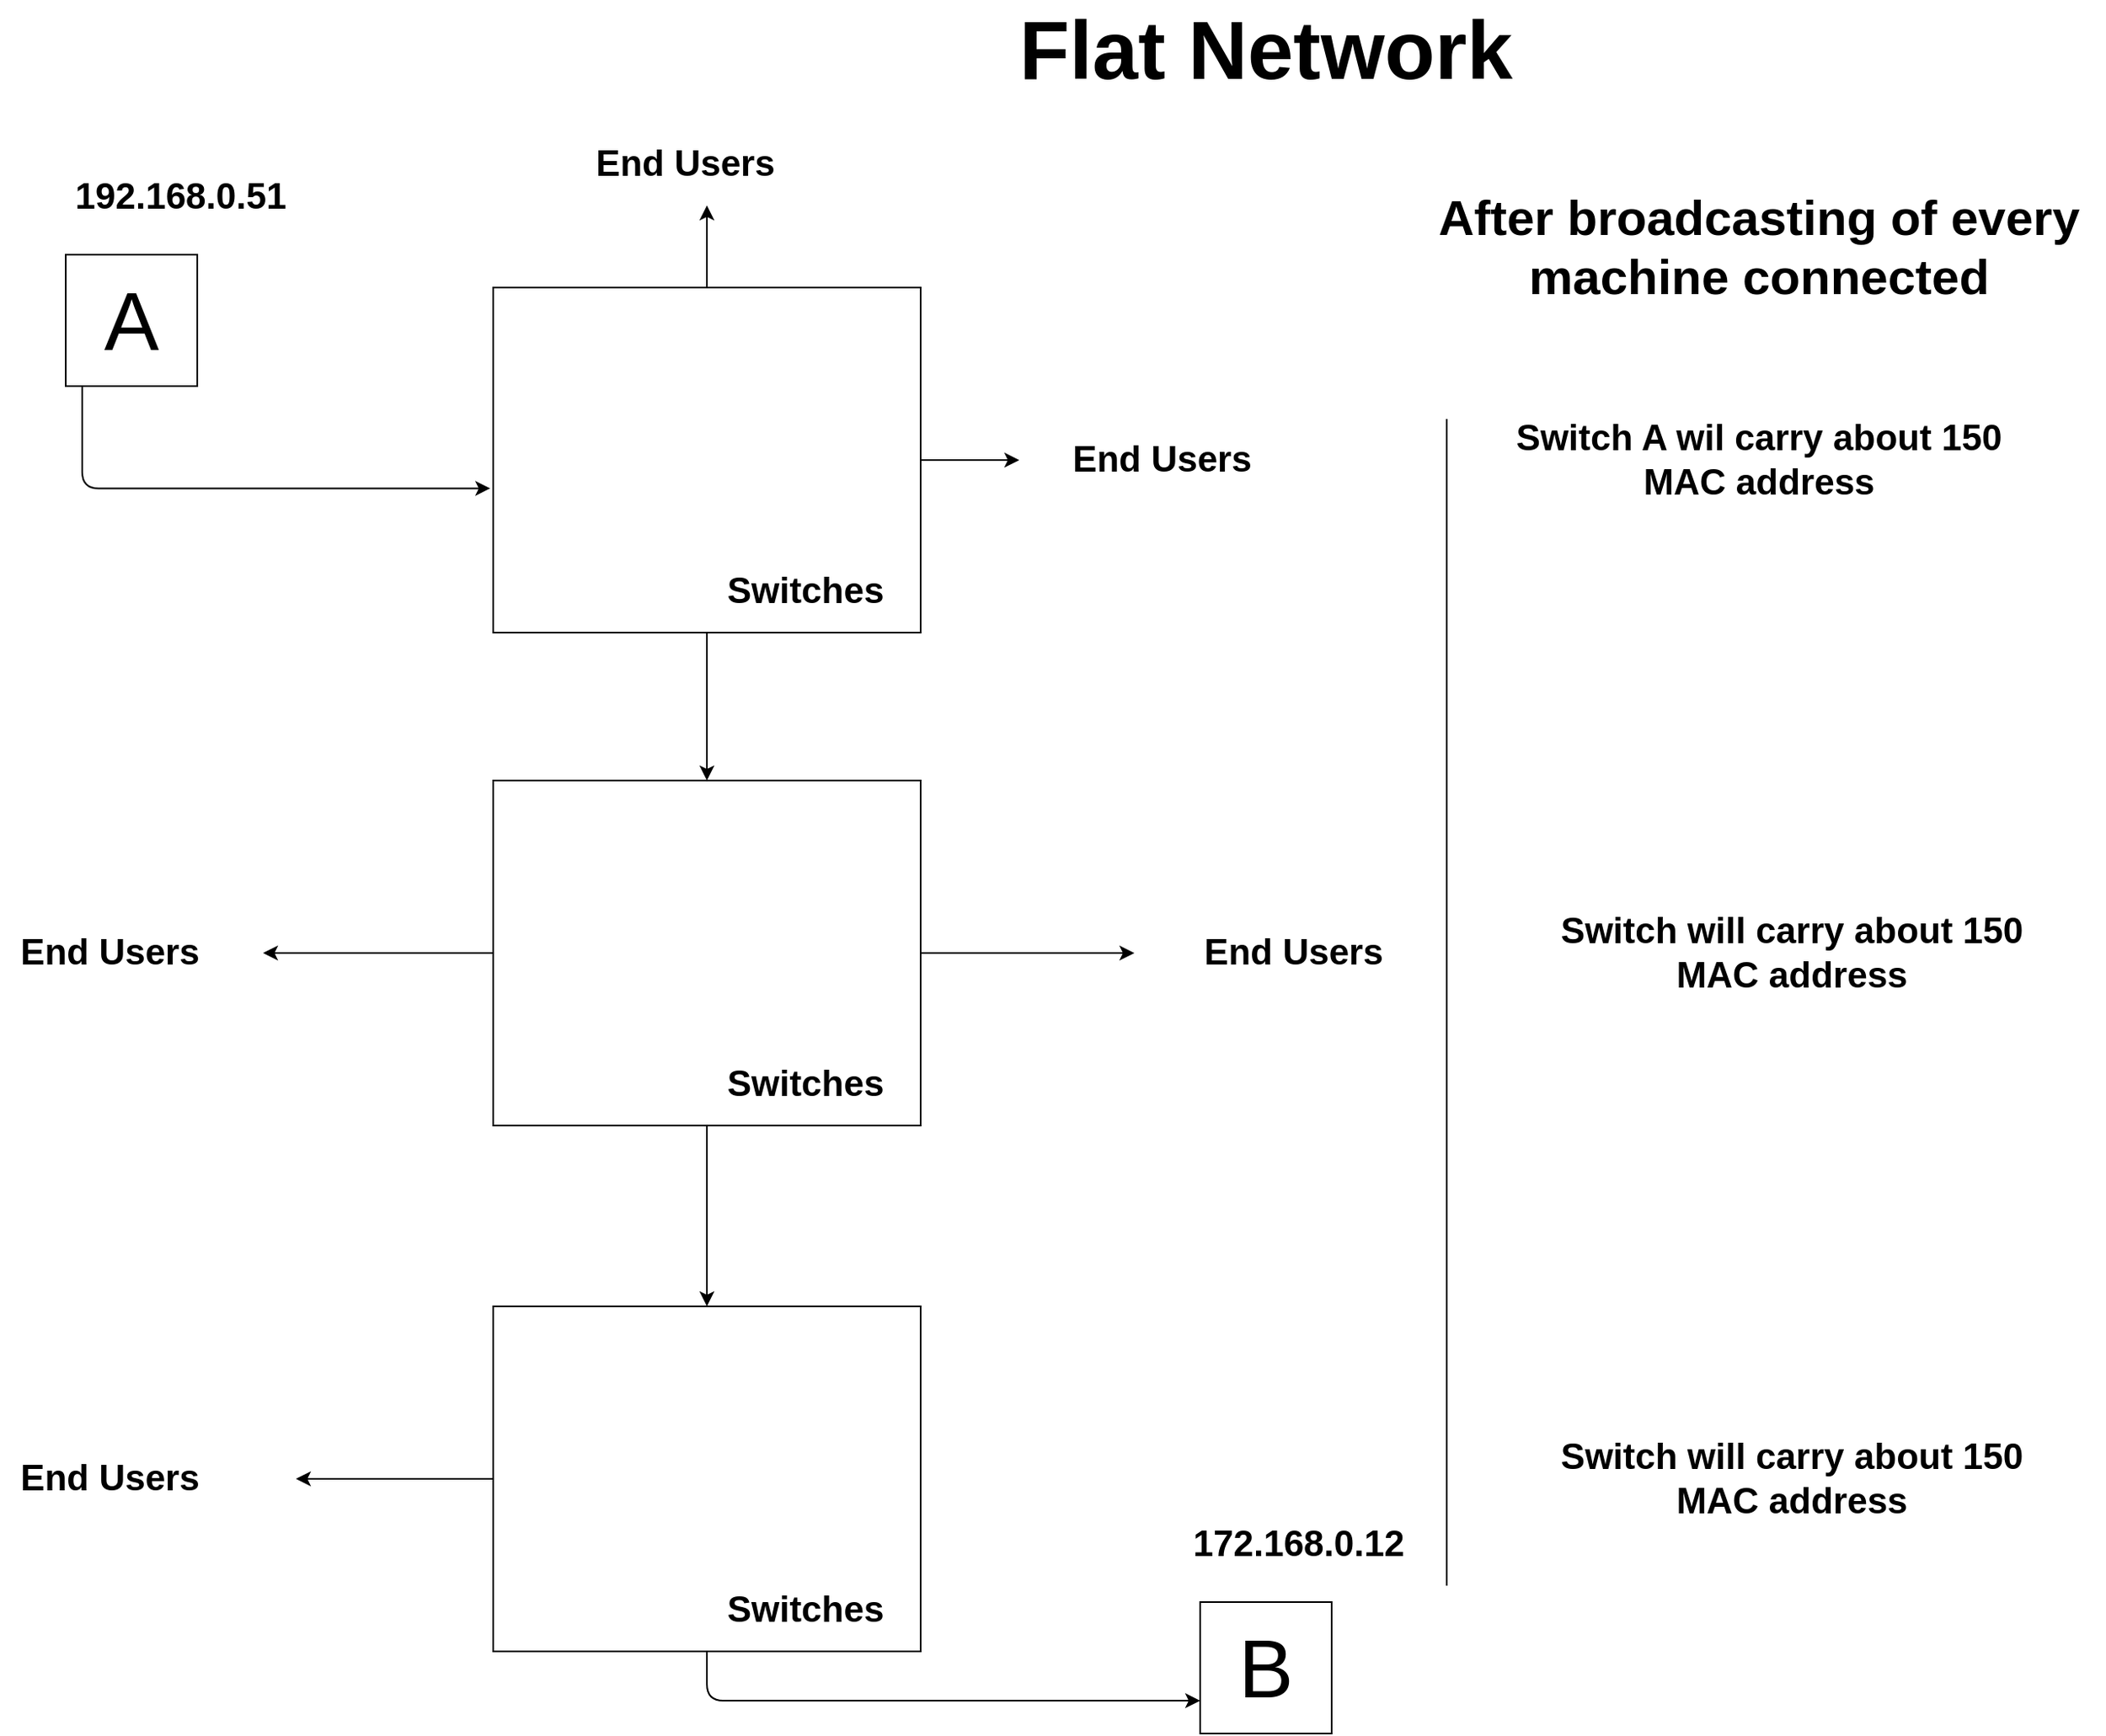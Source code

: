 <mxfile>
    <diagram id="hxRbOrwtQCfOW6tGixpm" name="Page-3">
        <mxGraphModel dx="353" dy="539" grid="1" gridSize="10" guides="1" tooltips="1" connect="1" arrows="1" fold="1" page="1" pageScale="1" pageWidth="827" pageHeight="1169" math="0" shadow="0">
            <root>
                <mxCell id="0"/>
                <mxCell id="1" parent="0"/>
                <mxCell id="tMJELMss0j928xUBTeso-1" value="Flat Network" style="text;strokeColor=none;align=center;fillColor=none;html=1;verticalAlign=middle;whiteSpace=wrap;rounded=0;fontSize=50;fontStyle=1" parent="1" vertex="1">
                    <mxGeometry x="560" y="60" width="560" height="30" as="geometry"/>
                </mxCell>
                <mxCell id="MXU2XjwiVFuVBiqzKaXe-5" style="edgeStyle=orthogonalEdgeStyle;html=1;entryX=0.5;entryY=0;entryDx=0;entryDy=0;fontFamily=Courier New;fontSize=22;fontColor=none;" parent="1" source="tMJELMss0j928xUBTeso-2" target="tMJELMss0j928xUBTeso-4" edge="1">
                    <mxGeometry relative="1" as="geometry"/>
                </mxCell>
                <mxCell id="MXU2XjwiVFuVBiqzKaXe-8" style="edgeStyle=orthogonalEdgeStyle;html=1;fontFamily=Courier New;fontSize=22;fontColor=none;" parent="1" source="tMJELMss0j928xUBTeso-2" edge="1">
                    <mxGeometry relative="1" as="geometry">
                        <mxPoint x="500" y="170" as="targetPoint"/>
                    </mxGeometry>
                </mxCell>
                <mxCell id="MXU2XjwiVFuVBiqzKaXe-9" style="edgeStyle=orthogonalEdgeStyle;html=1;fontFamily=Courier New;fontSize=22;fontColor=none;" parent="1" source="tMJELMss0j928xUBTeso-2" edge="1">
                    <mxGeometry relative="1" as="geometry">
                        <mxPoint x="690" y="325" as="targetPoint"/>
                    </mxGeometry>
                </mxCell>
                <mxCell id="tMJELMss0j928xUBTeso-2" value="" style="whiteSpace=wrap;html=1;fontSize=50;" parent="1" vertex="1">
                    <mxGeometry x="370" y="220" width="260" height="210" as="geometry"/>
                </mxCell>
                <mxCell id="tMJELMss0j928xUBTeso-3" value="B" style="whiteSpace=wrap;html=1;fontSize=50;" parent="1" vertex="1">
                    <mxGeometry x="800" y="1020" width="80" height="80" as="geometry"/>
                </mxCell>
                <mxCell id="MXU2XjwiVFuVBiqzKaXe-6" style="edgeStyle=orthogonalEdgeStyle;html=1;entryX=0.5;entryY=0;entryDx=0;entryDy=0;fontFamily=Courier New;fontSize=22;fontColor=none;" parent="1" source="tMJELMss0j928xUBTeso-4" target="tMJELMss0j928xUBTeso-5" edge="1">
                    <mxGeometry relative="1" as="geometry"/>
                </mxCell>
                <mxCell id="MXU2XjwiVFuVBiqzKaXe-12" style="edgeStyle=orthogonalEdgeStyle;html=1;fontFamily=Courier New;fontSize=22;fontColor=none;" parent="1" source="tMJELMss0j928xUBTeso-4" edge="1">
                    <mxGeometry relative="1" as="geometry">
                        <mxPoint x="760" y="625" as="targetPoint"/>
                    </mxGeometry>
                </mxCell>
                <mxCell id="MXU2XjwiVFuVBiqzKaXe-13" style="edgeStyle=orthogonalEdgeStyle;html=1;fontFamily=Courier New;fontSize=22;fontColor=none;" parent="1" source="tMJELMss0j928xUBTeso-4" edge="1">
                    <mxGeometry relative="1" as="geometry">
                        <mxPoint x="230" y="625" as="targetPoint"/>
                    </mxGeometry>
                </mxCell>
                <mxCell id="tMJELMss0j928xUBTeso-4" value="" style="whiteSpace=wrap;html=1;fontSize=50;" parent="1" vertex="1">
                    <mxGeometry x="370" y="520" width="260" height="210" as="geometry"/>
                </mxCell>
                <mxCell id="MXU2XjwiVFuVBiqzKaXe-7" style="edgeStyle=orthogonalEdgeStyle;html=1;entryX=0;entryY=0.75;entryDx=0;entryDy=0;fontFamily=Courier New;fontSize=22;fontColor=none;" parent="1" source="tMJELMss0j928xUBTeso-5" target="tMJELMss0j928xUBTeso-3" edge="1">
                    <mxGeometry relative="1" as="geometry">
                        <Array as="points">
                            <mxPoint x="500" y="1080"/>
                        </Array>
                    </mxGeometry>
                </mxCell>
                <mxCell id="MXU2XjwiVFuVBiqzKaXe-14" style="edgeStyle=orthogonalEdgeStyle;html=1;fontFamily=Courier New;fontSize=22;fontColor=none;" parent="1" source="tMJELMss0j928xUBTeso-5" edge="1">
                    <mxGeometry relative="1" as="geometry">
                        <mxPoint x="250" y="945" as="targetPoint"/>
                    </mxGeometry>
                </mxCell>
                <mxCell id="tMJELMss0j928xUBTeso-5" value="" style="whiteSpace=wrap;html=1;fontSize=50;" parent="1" vertex="1">
                    <mxGeometry x="370" y="840" width="260" height="210" as="geometry"/>
                </mxCell>
                <mxCell id="tMJELMss0j928xUBTeso-7" style="edgeStyle=orthogonalEdgeStyle;html=1;fontSize=50;entryX=-0.007;entryY=0.582;entryDx=0;entryDy=0;entryPerimeter=0;" parent="1" source="tMJELMss0j928xUBTeso-6" target="tMJELMss0j928xUBTeso-2" edge="1">
                    <mxGeometry relative="1" as="geometry">
                        <mxPoint x="120" y="400" as="targetPoint"/>
                        <Array as="points">
                            <mxPoint x="120" y="342"/>
                        </Array>
                    </mxGeometry>
                </mxCell>
                <mxCell id="tMJELMss0j928xUBTeso-6" value="A" style="whiteSpace=wrap;html=1;fontSize=50;" parent="1" vertex="1">
                    <mxGeometry x="110" y="200" width="80" height="80" as="geometry"/>
                </mxCell>
                <mxCell id="MXU2XjwiVFuVBiqzKaXe-2" value="Switches" style="text;strokeColor=none;align=center;fillColor=none;html=1;verticalAlign=middle;whiteSpace=wrap;rounded=0;fontSize=22;fontStyle=1" parent="1" vertex="1">
                    <mxGeometry x="490" y="1010" width="140" height="30" as="geometry"/>
                </mxCell>
                <mxCell id="MXU2XjwiVFuVBiqzKaXe-3" value="Switches" style="text;strokeColor=none;align=center;fillColor=none;html=1;verticalAlign=middle;whiteSpace=wrap;rounded=0;fontSize=22;fontStyle=1" parent="1" vertex="1">
                    <mxGeometry x="490" y="690" width="140" height="30" as="geometry"/>
                </mxCell>
                <mxCell id="MXU2XjwiVFuVBiqzKaXe-4" value="Switches" style="text;strokeColor=none;align=center;fillColor=none;html=1;verticalAlign=middle;whiteSpace=wrap;rounded=0;fontSize=22;fontStyle=1" parent="1" vertex="1">
                    <mxGeometry x="490" y="390" width="140" height="30" as="geometry"/>
                </mxCell>
                <mxCell id="MXU2XjwiVFuVBiqzKaXe-10" value="End Users&amp;nbsp;" style="text;strokeColor=none;align=center;fillColor=none;html=1;verticalAlign=middle;whiteSpace=wrap;rounded=0;fontSize=22;fontStyle=1" parent="1" vertex="1">
                    <mxGeometry x="420" y="130" width="140" height="30" as="geometry"/>
                </mxCell>
                <mxCell id="MXU2XjwiVFuVBiqzKaXe-11" value="End Users&amp;nbsp;" style="text;strokeColor=none;align=center;fillColor=none;html=1;verticalAlign=middle;whiteSpace=wrap;rounded=0;fontSize=22;fontStyle=1" parent="1" vertex="1">
                    <mxGeometry x="710" y="310" width="140" height="30" as="geometry"/>
                </mxCell>
                <mxCell id="MXU2XjwiVFuVBiqzKaXe-15" value="End Users&amp;nbsp;" style="text;strokeColor=none;align=center;fillColor=none;html=1;verticalAlign=middle;whiteSpace=wrap;rounded=0;fontSize=22;fontStyle=1" parent="1" vertex="1">
                    <mxGeometry x="70" y="610" width="140" height="30" as="geometry"/>
                </mxCell>
                <mxCell id="MXU2XjwiVFuVBiqzKaXe-16" value="End Users&amp;nbsp;" style="text;strokeColor=none;align=center;fillColor=none;html=1;verticalAlign=middle;whiteSpace=wrap;rounded=0;fontSize=22;fontStyle=1" parent="1" vertex="1">
                    <mxGeometry x="790" y="610" width="140" height="30" as="geometry"/>
                </mxCell>
                <mxCell id="MXU2XjwiVFuVBiqzKaXe-17" value="End Users&amp;nbsp;" style="text;strokeColor=none;align=center;fillColor=none;html=1;verticalAlign=middle;whiteSpace=wrap;rounded=0;fontSize=22;fontStyle=1" parent="1" vertex="1">
                    <mxGeometry x="70" y="930" width="140" height="30" as="geometry"/>
                </mxCell>
                <mxCell id="MXU2XjwiVFuVBiqzKaXe-18" value="192.168.0.51" style="text;strokeColor=none;align=center;fillColor=none;html=1;verticalAlign=middle;whiteSpace=wrap;rounded=0;fontSize=22;fontStyle=1" parent="1" vertex="1">
                    <mxGeometry x="110" y="150" width="140" height="30" as="geometry"/>
                </mxCell>
                <mxCell id="MXU2XjwiVFuVBiqzKaXe-19" value="172.168.0.12" style="text;strokeColor=none;align=center;fillColor=none;html=1;verticalAlign=middle;whiteSpace=wrap;rounded=0;fontSize=22;fontStyle=1" parent="1" vertex="1">
                    <mxGeometry x="790" y="970" width="140" height="30" as="geometry"/>
                </mxCell>
                <mxCell id="MXU2XjwiVFuVBiqzKaXe-22" value="Switch A wil carry about 150 MAC address" style="text;strokeColor=none;align=center;fillColor=none;html=1;verticalAlign=middle;whiteSpace=wrap;rounded=0;fontSize=22;fontStyle=1" parent="1" vertex="1">
                    <mxGeometry x="980" y="310" width="320" height="30" as="geometry"/>
                </mxCell>
                <mxCell id="MXU2XjwiVFuVBiqzKaXe-23" value="Switch will carry about 150 MAC address" style="text;strokeColor=none;align=center;fillColor=none;html=1;verticalAlign=middle;whiteSpace=wrap;rounded=0;fontSize=22;fontStyle=1" parent="1" vertex="1">
                    <mxGeometry x="1000" y="610" width="320" height="30" as="geometry"/>
                </mxCell>
                <mxCell id="MXU2XjwiVFuVBiqzKaXe-24" value="Switch will carry about 150 MAC address" style="text;strokeColor=none;align=center;fillColor=none;html=1;verticalAlign=middle;whiteSpace=wrap;rounded=0;fontSize=22;fontStyle=1" parent="1" vertex="1">
                    <mxGeometry x="1000" y="930" width="320" height="30" as="geometry"/>
                </mxCell>
                <mxCell id="MXU2XjwiVFuVBiqzKaXe-25" value="" style="edgeStyle=none;orthogonalLoop=1;jettySize=auto;html=1;fontFamily=Courier New;fontSize=22;fontColor=none;endArrow=none;endFill=0;" parent="1" edge="1">
                    <mxGeometry width="80" relative="1" as="geometry">
                        <mxPoint x="950" y="300" as="sourcePoint"/>
                        <mxPoint x="950" y="1010" as="targetPoint"/>
                        <Array as="points"/>
                    </mxGeometry>
                </mxCell>
                <mxCell id="MXU2XjwiVFuVBiqzKaXe-26" value="After broadcasting of every machine connected" style="text;strokeColor=none;align=center;fillColor=none;html=1;verticalAlign=middle;whiteSpace=wrap;rounded=0;fontSize=30;fontStyle=1" parent="1" vertex="1">
                    <mxGeometry x="930" y="180" width="420" height="30" as="geometry"/>
                </mxCell>
            </root>
        </mxGraphModel>
    </diagram>
    <diagram id="Z5lH6J7huZ7gNhFc_j3J" name="Page-2">
        <mxGraphModel dx="353" dy="539" grid="1" gridSize="10" guides="1" tooltips="1" connect="1" arrows="1" fold="1" page="1" pageScale="1" pageWidth="827" pageHeight="1169" math="0" shadow="0">
            <root>
                <mxCell id="0"/>
                <mxCell id="1" parent="0"/>
                <mxCell id="fLn1FjxjvVk-UceOFfv1-1" value="Two Departments" style="text;strokeColor=none;align=center;fillColor=none;html=1;verticalAlign=middle;whiteSpace=wrap;rounded=0;fontSize=50;fontStyle=1" parent="1" vertex="1">
                    <mxGeometry x="625" y="210" width="430" height="30" as="geometry"/>
                </mxCell>
                <mxCell id="fLn1FjxjvVk-UceOFfv1-2" value="" style="ellipse;shape=doubleEllipse;whiteSpace=wrap;html=1;aspect=fixed;fontSize=50;" parent="1" vertex="1">
                    <mxGeometry x="420" y="250" width="300" height="300" as="geometry"/>
                </mxCell>
                <mxCell id="fLn1FjxjvVk-UceOFfv1-3" value="" style="ellipse;shape=doubleEllipse;whiteSpace=wrap;html=1;aspect=fixed;fontSize=50;" parent="1" vertex="1">
                    <mxGeometry x="950" y="250" width="300" height="300" as="geometry"/>
                </mxCell>
                <mxCell id="fLn1FjxjvVk-UceOFfv1-6" value="" style="edgeStyle=none;html=1;fontSize=50;" parent="1" source="fLn1FjxjvVk-UceOFfv1-4" target="fLn1FjxjvVk-UceOFfv1-5" edge="1">
                    <mxGeometry relative="1" as="geometry"/>
                </mxCell>
                <mxCell id="fLn1FjxjvVk-UceOFfv1-4" value="RAM" style="shape=ext;double=1;rounded=0;whiteSpace=wrap;html=1;fontSize=20;" parent="1" vertex="1">
                    <mxGeometry x="780" y="360" width="120" height="80" as="geometry"/>
                </mxCell>
                <mxCell id="fLn1FjxjvVk-UceOFfv1-5" value="Switch" style="text;strokeColor=none;align=center;fillColor=none;html=1;verticalAlign=middle;whiteSpace=wrap;rounded=0;fontSize=30;fontStyle=1" parent="1" vertex="1">
                    <mxGeometry x="770" y="310" width="140" height="30" as="geometry"/>
                </mxCell>
                <mxCell id="fLn1FjxjvVk-UceOFfv1-7" value="End-users" style="whiteSpace=wrap;html=1;align=center;verticalAlign=middle;treeFolding=1;treeMoving=1;newEdgeStyle={&quot;edgeStyle&quot;:&quot;elbowEdgeStyle&quot;,&quot;startArrow&quot;:&quot;none&quot;,&quot;endArrow&quot;:&quot;none&quot;};fontSize=20;" parent="1" vertex="1">
                    <mxGeometry x="510" y="410" width="100" height="60" as="geometry"/>
                </mxCell>
                <mxCell id="fLn1FjxjvVk-UceOFfv1-8" value="" style="edgeStyle=elbowEdgeStyle;elbow=vertical;sourcePerimeterSpacing=0;targetPerimeterSpacing=0;startArrow=none;endArrow=none;rounded=0;curved=0;fontSize=20;exitX=0;exitY=0.5;exitDx=0;exitDy=0;" parent="1" source="fLn1FjxjvVk-UceOFfv1-4" target="fLn1FjxjvVk-UceOFfv1-7" edge="1">
                    <mxGeometry relative="1" as="geometry">
                        <mxPoint x="770" y="390" as="sourcePoint"/>
                    </mxGeometry>
                </mxCell>
                <mxCell id="fLn1FjxjvVk-UceOFfv1-9" value="End-users" style="whiteSpace=wrap;html=1;align=center;verticalAlign=middle;treeFolding=1;treeMoving=1;newEdgeStyle={&quot;edgeStyle&quot;:&quot;elbowEdgeStyle&quot;,&quot;startArrow&quot;:&quot;none&quot;,&quot;endArrow&quot;:&quot;none&quot;};fontSize=20;" parent="1" vertex="1">
                    <mxGeometry x="1060" y="420" width="100" height="60" as="geometry"/>
                </mxCell>
                <mxCell id="fLn1FjxjvVk-UceOFfv1-10" value="" style="edgeStyle=elbowEdgeStyle;elbow=vertical;sourcePerimeterSpacing=0;targetPerimeterSpacing=0;startArrow=none;endArrow=none;rounded=0;curved=0;fontSize=20;" parent="1" target="fLn1FjxjvVk-UceOFfv1-9" edge="1">
                    <mxGeometry relative="1" as="geometry">
                        <mxPoint x="900" y="412" as="sourcePoint"/>
                    </mxGeometry>
                </mxCell>
                <mxCell id="fLn1FjxjvVk-UceOFfv1-13" value="ASIC bases Switches" style="text;strokeColor=none;align=center;fillColor=none;html=1;verticalAlign=middle;whiteSpace=wrap;rounded=0;fontSize=20;fontStyle=1" parent="1" vertex="1">
                    <mxGeometry x="680" y="550" width="320" height="30" as="geometry"/>
                </mxCell>
                <mxCell id="fLn1FjxjvVk-UceOFfv1-14" value="&lt;span style=&quot;font-weight: normal;&quot;&gt;Switches have integrated processor, contains 16 ports that connect 16 devices&lt;/span&gt;" style="text;strokeColor=none;align=center;fillColor=none;html=1;verticalAlign=middle;whiteSpace=wrap;rounded=0;fontSize=20;fontStyle=1" parent="1" vertex="1">
                    <mxGeometry x="625" y="590" width="430" height="30" as="geometry"/>
                </mxCell>
                <mxCell id="fLn1FjxjvVk-UceOFfv1-15" value="&lt;span style=&quot;font-weight: normal;&quot;&gt;Department A&lt;/span&gt;" style="text;strokeColor=none;align=center;fillColor=none;html=1;verticalAlign=middle;whiteSpace=wrap;rounded=0;fontSize=20;fontStyle=1" parent="1" vertex="1">
                    <mxGeometry x="490" y="320" width="140" height="30" as="geometry"/>
                </mxCell>
                <mxCell id="fLn1FjxjvVk-UceOFfv1-16" value="&lt;span style=&quot;font-weight: normal;&quot;&gt;Department B&lt;/span&gt;" style="text;strokeColor=none;align=center;fillColor=none;html=1;verticalAlign=middle;whiteSpace=wrap;rounded=0;fontSize=20;fontStyle=1" parent="1" vertex="1">
                    <mxGeometry x="1030" y="320" width="140" height="30" as="geometry"/>
                </mxCell>
                <mxCell id="fLn1FjxjvVk-UceOFfv1-17" value="CSMA/CA" style="text;strokeColor=none;align=center;fillColor=none;html=1;verticalAlign=middle;whiteSpace=wrap;rounded=0;fontSize=20;fontStyle=1" parent="1" vertex="1">
                    <mxGeometry x="680" y="670" width="320" height="30" as="geometry"/>
                </mxCell>
                <mxCell id="fLn1FjxjvVk-UceOFfv1-18" value="&lt;span style=&quot;font-weight: normal;&quot;&gt;Carrier Senses Multiple Acess/Collision Avoidence&lt;/span&gt;" style="text;strokeColor=none;align=center;fillColor=none;html=1;verticalAlign=middle;whiteSpace=wrap;rounded=0;fontSize=20;fontStyle=1" parent="1" vertex="1">
                    <mxGeometry x="630" y="710" width="430" height="30" as="geometry"/>
                </mxCell>
            </root>
        </mxGraphModel>
    </diagram>
    <diagram id="Pe1ooIz4A3tT8VLlgy_8" name="Page-1">
        <mxGraphModel dx="642" dy="980" grid="1" gridSize="10" guides="1" tooltips="1" connect="1" arrows="1" fold="1" page="1" pageScale="1" pageWidth="827" pageHeight="1169" math="0" shadow="0">
            <root>
                <mxCell id="0"/>
                <mxCell id="1" parent="0"/>
                <mxCell id="7" value="Who is Machine B?" style="whiteSpace=wrap;html=1;fontStyle=1;fontSize=30;" parent="1" vertex="1">
                    <mxGeometry x="389.5" y="360" width="496.5" height="60" as="geometry"/>
                </mxCell>
                <mxCell id="8" value="Recognition that it is B indeed" style="whiteSpace=wrap;html=1;fontStyle=1;fontSize=30;" parent="1" vertex="1">
                    <mxGeometry x="389.5" y="460" width="496.5" height="60" as="geometry"/>
                </mxCell>
                <mxCell id="9" value="Data" style="whiteSpace=wrap;html=1;fontStyle=1;fontSize=30;" parent="1" vertex="1">
                    <mxGeometry x="389.5" y="570" width="496.5" height="60" as="geometry"/>
                </mxCell>
                <mxCell id="10" value="CRC" style="whiteSpace=wrap;html=1;fontSize=30;fontStyle=1" parent="1" vertex="1">
                    <mxGeometry x="316" y="360" width="73.5" height="60" as="geometry"/>
                </mxCell>
                <mxCell id="11" value="CRC" style="whiteSpace=wrap;html=1;fontSize=30;fontStyle=1" parent="1" vertex="1">
                    <mxGeometry x="316" y="460" width="73.5" height="60" as="geometry"/>
                </mxCell>
                <mxCell id="12" value="CRC" style="whiteSpace=wrap;html=1;fontSize=30;fontStyle=1" parent="1" vertex="1">
                    <mxGeometry x="316" y="570" width="73.5" height="60" as="geometry"/>
                </mxCell>
                <mxCell id="13" value="" style="whiteSpace=wrap;html=1;fontSize=30;" parent="1" vertex="1">
                    <mxGeometry x="886" y="360" width="30" height="60" as="geometry"/>
                </mxCell>
                <mxCell id="14" value="A" style="whiteSpace=wrap;html=1;fontSize=30;fontStyle=1" parent="1" vertex="1">
                    <mxGeometry x="916" y="360" width="73.5" height="60" as="geometry"/>
                </mxCell>
                <mxCell id="27" style="edgeStyle=none;html=1;entryX=0;entryY=1;entryDx=0;entryDy=0;fontSize=30;" parent="1" source="15" target="26" edge="1">
                    <mxGeometry relative="1" as="geometry"/>
                </mxCell>
                <mxCell id="29" style="edgeStyle=none;html=1;fontSize=30;" parent="1" source="15" target="23" edge="1">
                    <mxGeometry relative="1" as="geometry"/>
                </mxCell>
                <mxCell id="15" value="FF" style="whiteSpace=wrap;html=1;fontSize=30;fontStyle=1" parent="1" vertex="1">
                    <mxGeometry x="989.5" y="360" width="73.5" height="60" as="geometry"/>
                </mxCell>
                <mxCell id="30" style="edgeStyle=none;html=1;fontSize=30;" parent="1" source="16" target="24" edge="1">
                    <mxGeometry relative="1" as="geometry"/>
                </mxCell>
                <mxCell id="16" value="A" style="whiteSpace=wrap;html=1;fontSize=30;fontStyle=1" parent="1" vertex="1">
                    <mxGeometry x="989.5" y="460" width="73.5" height="60" as="geometry"/>
                </mxCell>
                <mxCell id="17" value="B" style="whiteSpace=wrap;html=1;fontSize=30;fontStyle=1" parent="1" vertex="1">
                    <mxGeometry x="916" y="460" width="73.5" height="60" as="geometry"/>
                </mxCell>
                <mxCell id="18" value="" style="whiteSpace=wrap;html=1;fontSize=30;" parent="1" vertex="1">
                    <mxGeometry x="886" y="460" width="30" height="60" as="geometry"/>
                </mxCell>
                <mxCell id="31" style="edgeStyle=none;html=1;fontSize=30;" parent="1" source="20" edge="1">
                    <mxGeometry relative="1" as="geometry">
                        <mxPoint x="1196" y="600" as="targetPoint"/>
                    </mxGeometry>
                </mxCell>
                <mxCell id="20" value="B" style="whiteSpace=wrap;html=1;fontSize=30;fontStyle=1" parent="1" vertex="1">
                    <mxGeometry x="989.5" y="570" width="73.5" height="60" as="geometry"/>
                </mxCell>
                <mxCell id="21" value="A" style="whiteSpace=wrap;html=1;fontSize=30;fontStyle=1" parent="1" vertex="1">
                    <mxGeometry x="916" y="570" width="73.5" height="60" as="geometry"/>
                </mxCell>
                <mxCell id="22" value="" style="whiteSpace=wrap;html=1;fontSize=30;" parent="1" vertex="1">
                    <mxGeometry x="886" y="570" width="30" height="60" as="geometry"/>
                </mxCell>
                <mxCell id="23" value="ARP A" style="text;strokeColor=none;align=center;fillColor=none;html=1;verticalAlign=middle;whiteSpace=wrap;rounded=0;fontSize=30;fontStyle=1" parent="1" vertex="1">
                    <mxGeometry x="1206" y="375" width="160" height="30" as="geometry"/>
                </mxCell>
                <mxCell id="24" value="ARP B" style="text;strokeColor=none;align=center;fillColor=none;html=1;verticalAlign=middle;whiteSpace=wrap;rounded=0;fontSize=30;fontStyle=1" parent="1" vertex="1">
                    <mxGeometry x="1206" y="475" width="160" height="30" as="geometry"/>
                </mxCell>
                <mxCell id="25" value="Comm Established" style="text;strokeColor=none;align=center;fillColor=none;html=1;verticalAlign=middle;whiteSpace=wrap;rounded=0;fontSize=30;fontStyle=1" parent="1" vertex="1">
                    <mxGeometry x="1216" y="585" width="160" height="30" as="geometry"/>
                </mxCell>
                <mxCell id="26" value="Broadcast Address" style="text;strokeColor=none;align=center;fillColor=none;html=1;verticalAlign=middle;whiteSpace=wrap;rounded=0;fontSize=30;fontStyle=1" parent="1" vertex="1">
                    <mxGeometry x="1086" y="290" width="160" height="30" as="geometry"/>
                </mxCell>
                <mxCell id="32" value="ARP (Address Resolution Protocol)" style="text;strokeColor=none;align=center;fillColor=none;html=1;verticalAlign=middle;whiteSpace=wrap;rounded=0;fontSize=50;fontStyle=1" parent="1" vertex="1">
                    <mxGeometry x="270" y="170" width="926" height="30" as="geometry"/>
                </mxCell>
            </root>
        </mxGraphModel>
    </diagram>
    <diagram id="8i2b7sb-n_QkGZuMV0JI" name="Page-4">
        <mxGraphModel dx="1412" dy="3325" grid="1" gridSize="10" guides="1" tooltips="1" connect="1" arrows="1" fold="1" page="1" pageScale="1" pageWidth="827" pageHeight="1169" math="0" shadow="0">
            <root>
                <mxCell id="0"/>
                <mxCell id="1" parent="0"/>
                <mxCell id="D7fIGcqLPZD8tCxexgP5-35" style="edgeStyle=orthogonalEdgeStyle;html=1;fontSize=22;fontColor=none;" parent="1" source="D7fIGcqLPZD8tCxexgP5-27" edge="1">
                    <mxGeometry relative="1" as="geometry">
                        <mxPoint x="310" y="215" as="targetPoint"/>
                    </mxGeometry>
                </mxCell>
                <mxCell id="D7fIGcqLPZD8tCxexgP5-36" style="edgeStyle=orthogonalEdgeStyle;html=1;fontSize=22;fontColor=none;" parent="1" source="D7fIGcqLPZD8tCxexgP5-27" edge="1">
                    <mxGeometry relative="1" as="geometry">
                        <mxPoint x="1100" y="215" as="targetPoint"/>
                    </mxGeometry>
                </mxCell>
                <mxCell id="D7fIGcqLPZD8tCxexgP5-27" value="" style="whiteSpace=wrap;html=1;fontSize=22;fontColor=none;noLabel=1;labelBorderColor=default;labelBackgroundColor=none;fillColor=none;" parent="1" vertex="1">
                    <mxGeometry x="400" y="90" width="560" height="250" as="geometry"/>
                </mxCell>
                <mxCell id="D7fIGcqLPZD8tCxexgP5-26" value="" style="whiteSpace=wrap;html=1;fontSize=22;fontColor=none;noLabel=1;labelBorderColor=default;labelBackgroundColor=none;fillColor=none;" parent="1" vertex="1">
                    <mxGeometry x="410" y="-370" width="560" height="370" as="geometry"/>
                </mxCell>
                <mxCell id="D7fIGcqLPZD8tCxexgP5-41" style="edgeStyle=orthogonalEdgeStyle;html=1;fontSize=22;fontColor=none;" parent="1" source="D7fIGcqLPZD8tCxexgP5-28" edge="1">
                    <mxGeometry relative="1" as="geometry">
                        <mxPoint x="1210" y="580" as="targetPoint"/>
                    </mxGeometry>
                </mxCell>
                <mxCell id="D7fIGcqLPZD8tCxexgP5-42" style="edgeStyle=orthogonalEdgeStyle;html=1;fontSize=22;fontColor=none;" parent="1" source="D7fIGcqLPZD8tCxexgP5-28" edge="1">
                    <mxGeometry relative="1" as="geometry">
                        <mxPoint x="250" y="580" as="targetPoint"/>
                    </mxGeometry>
                </mxCell>
                <mxCell id="D7fIGcqLPZD8tCxexgP5-28" value="" style="whiteSpace=wrap;html=1;fontSize=22;fontColor=none;noLabel=1;labelBorderColor=default;labelBackgroundColor=none;fillColor=none;" parent="1" vertex="1">
                    <mxGeometry x="430" y="420" width="590" height="320" as="geometry"/>
                </mxCell>
                <mxCell id="D7fIGcqLPZD8tCxexgP5-13" style="edgeStyle=orthogonalEdgeStyle;html=1;fontSize=50;" parent="1" source="D7fIGcqLPZD8tCxexgP5-1" edge="1">
                    <mxGeometry relative="1" as="geometry">
                        <mxPoint x="580" y="-300" as="targetPoint"/>
                    </mxGeometry>
                </mxCell>
                <mxCell id="D7fIGcqLPZD8tCxexgP5-15" style="edgeStyle=orthogonalEdgeStyle;html=1;fontSize=50;" parent="1" source="D7fIGcqLPZD8tCxexgP5-1" edge="1">
                    <mxGeometry relative="1" as="geometry">
                        <mxPoint x="770" y="-115" as="targetPoint"/>
                    </mxGeometry>
                </mxCell>
                <mxCell id="D7fIGcqLPZD8tCxexgP5-16" style="edgeStyle=orthogonalEdgeStyle;html=1;entryX=0.5;entryY=0;entryDx=0;entryDy=0;fontSize=50;" parent="1" source="D7fIGcqLPZD8tCxexgP5-1" target="D7fIGcqLPZD8tCxexgP5-10" edge="1">
                    <mxGeometry relative="1" as="geometry"/>
                </mxCell>
                <mxCell id="D7fIGcqLPZD8tCxexgP5-1" value="" style="whiteSpace=wrap;html=1;fontSize=50;" parent="1" vertex="1">
                    <mxGeometry x="450" y="-220" width="260" height="210" as="geometry"/>
                </mxCell>
                <mxCell id="D7fIGcqLPZD8tCxexgP5-2" value="B" style="whiteSpace=wrap;html=1;fontSize=50;" parent="1" vertex="1">
                    <mxGeometry x="900" y="620" width="80" height="80" as="geometry"/>
                </mxCell>
                <mxCell id="caW168xAI1PEUpmEt8y0-1" style="edgeStyle=orthogonalEdgeStyle;html=1;entryX=0.5;entryY=0;entryDx=0;entryDy=0;fontFamily=Courier New;fontSize=40;fontColor=none;" parent="1" source="D7fIGcqLPZD8tCxexgP5-3" target="D7fIGcqLPZD8tCxexgP5-12" edge="1">
                    <mxGeometry relative="1" as="geometry"/>
                </mxCell>
                <mxCell id="D7fIGcqLPZD8tCxexgP5-3" value="" style="whiteSpace=wrap;html=1;fontSize=50;" parent="1" vertex="1">
                    <mxGeometry x="460" y="100" width="260" height="210" as="geometry"/>
                </mxCell>
                <mxCell id="D7fIGcqLPZD8tCxexgP5-30" style="edgeStyle=orthogonalEdgeStyle;html=1;fontSize=22;fontColor=none;" parent="1" source="D7fIGcqLPZD8tCxexgP5-4" target="D7fIGcqLPZD8tCxexgP5-2" edge="1">
                    <mxGeometry relative="1" as="geometry">
                        <Array as="points">
                            <mxPoint x="600" y="660"/>
                        </Array>
                    </mxGeometry>
                </mxCell>
                <mxCell id="D7fIGcqLPZD8tCxexgP5-4" value="" style="whiteSpace=wrap;html=1;fontSize=50;" parent="1" vertex="1">
                    <mxGeometry x="470" y="440" width="260" height="210" as="geometry"/>
                </mxCell>
                <mxCell id="D7fIGcqLPZD8tCxexgP5-11" style="edgeStyle=orthogonalEdgeStyle;html=1;fontSize=50;" parent="1" source="D7fIGcqLPZD8tCxexgP5-6" target="D7fIGcqLPZD8tCxexgP5-1" edge="1">
                    <mxGeometry relative="1" as="geometry">
                        <Array as="points">
                            <mxPoint x="250" y="-115"/>
                        </Array>
                    </mxGeometry>
                </mxCell>
                <mxCell id="D7fIGcqLPZD8tCxexgP5-6" value="A" style="whiteSpace=wrap;html=1;fontSize=50;" parent="1" vertex="1">
                    <mxGeometry x="230" y="-220" width="80" height="80" as="geometry"/>
                </mxCell>
                <mxCell id="D7fIGcqLPZD8tCxexgP5-7" value="Routers" style="text;strokeColor=none;align=center;fillColor=none;html=1;verticalAlign=middle;whiteSpace=wrap;rounded=0;fontSize=50;fontStyle=1" parent="1" vertex="1">
                    <mxGeometry x="770" y="-540" width="60" height="30" as="geometry"/>
                </mxCell>
                <mxCell id="caW168xAI1PEUpmEt8y0-3" style="edgeStyle=orthogonalEdgeStyle;html=1;entryX=0.461;entryY=-0.001;entryDx=0;entryDy=0;entryPerimeter=0;fontFamily=Courier New;fontSize=40;fontColor=none;" parent="1" source="D7fIGcqLPZD8tCxexgP5-10" target="D7fIGcqLPZD8tCxexgP5-3" edge="1">
                    <mxGeometry relative="1" as="geometry"/>
                </mxCell>
                <mxCell id="D7fIGcqLPZD8tCxexgP5-10" value="" style="whiteSpace=wrap;html=1;fontSize=50;" parent="1" vertex="1">
                    <mxGeometry x="540" y="10" width="80" height="80" as="geometry"/>
                </mxCell>
                <mxCell id="caW168xAI1PEUpmEt8y0-2" style="edgeStyle=orthogonalEdgeStyle;html=1;entryX=0.461;entryY=0.003;entryDx=0;entryDy=0;entryPerimeter=0;fontFamily=Courier New;fontSize=40;fontColor=none;" parent="1" source="D7fIGcqLPZD8tCxexgP5-12" target="D7fIGcqLPZD8tCxexgP5-4" edge="1">
                    <mxGeometry relative="1" as="geometry"/>
                </mxCell>
                <mxCell id="D7fIGcqLPZD8tCxexgP5-12" value="" style="whiteSpace=wrap;html=1;fontSize=50;" parent="1" vertex="1">
                    <mxGeometry x="550" y="330" width="80" height="80" as="geometry"/>
                </mxCell>
                <mxCell id="D7fIGcqLPZD8tCxexgP5-45" style="edgeStyle=orthogonalEdgeStyle;html=1;fontSize=22;fontColor=none;" parent="1" source="D7fIGcqLPZD8tCxexgP5-17" edge="1">
                    <mxGeometry relative="1" as="geometry">
                        <mxPoint x="1240.69" y="-60.0" as="targetPoint"/>
                    </mxGeometry>
                </mxCell>
                <mxCell id="D7fIGcqLPZD8tCxexgP5-17" value="Routers" style="text;strokeColor=none;align=center;fillColor=none;html=1;verticalAlign=middle;whiteSpace=wrap;rounded=0;fontSize=22;fontStyle=1" parent="1" vertex="1">
                    <mxGeometry x="650" y="30" width="60" height="30" as="geometry"/>
                </mxCell>
                <mxCell id="D7fIGcqLPZD8tCxexgP5-48" style="edgeStyle=orthogonalEdgeStyle;html=1;entryX=0.5;entryY=1;entryDx=0;entryDy=0;fontSize=18;fontColor=none;" parent="1" source="D7fIGcqLPZD8tCxexgP5-20" target="D7fIGcqLPZD8tCxexgP5-47" edge="1">
                    <mxGeometry relative="1" as="geometry"/>
                </mxCell>
                <mxCell id="D7fIGcqLPZD8tCxexgP5-20" value="Routers" style="text;strokeColor=none;align=center;fillColor=none;html=1;verticalAlign=middle;whiteSpace=wrap;rounded=0;fontSize=22;fontStyle=1" parent="1" vertex="1">
                    <mxGeometry x="650" y="370" width="60" height="30" as="geometry"/>
                </mxCell>
                <mxCell id="D7fIGcqLPZD8tCxexgP5-21" value="End Hosts" style="text;strokeColor=none;align=center;fillColor=none;html=1;verticalAlign=middle;whiteSpace=wrap;rounded=0;fontSize=22;fontStyle=1" parent="1" vertex="1">
                    <mxGeometry x="560" y="-340" width="60" height="30" as="geometry"/>
                </mxCell>
                <mxCell id="D7fIGcqLPZD8tCxexgP5-23" value="End Hosts" style="text;strokeColor=none;align=center;fillColor=none;html=1;verticalAlign=middle;whiteSpace=wrap;rounded=0;fontSize=22;fontStyle=1" parent="1" vertex="1">
                    <mxGeometry x="790" y="-130" width="60" height="30" as="geometry"/>
                </mxCell>
                <mxCell id="D7fIGcqLPZD8tCxexgP5-31" value="Network 1" style="text;strokeColor=none;align=center;fillColor=none;html=1;verticalAlign=middle;whiteSpace=wrap;rounded=0;fontSize=22;fontStyle=1" parent="1" vertex="1">
                    <mxGeometry x="810" y="-310" width="130" height="30" as="geometry"/>
                </mxCell>
                <mxCell id="D7fIGcqLPZD8tCxexgP5-32" value="Network 2" style="text;strokeColor=none;align=center;fillColor=none;html=1;verticalAlign=middle;whiteSpace=wrap;rounded=0;fontSize=22;fontStyle=1" parent="1" vertex="1">
                    <mxGeometry x="820" y="100" width="130" height="30" as="geometry"/>
                </mxCell>
                <mxCell id="D7fIGcqLPZD8tCxexgP5-33" value="Network 3" style="text;strokeColor=none;align=center;fillColor=none;html=1;verticalAlign=middle;whiteSpace=wrap;rounded=0;fontSize=22;fontStyle=1" parent="1" vertex="1">
                    <mxGeometry x="850" y="440" width="130" height="30" as="geometry"/>
                </mxCell>
                <mxCell id="D7fIGcqLPZD8tCxexgP5-37" value="End Hosts" style="text;strokeColor=none;align=center;fillColor=none;html=1;verticalAlign=middle;whiteSpace=wrap;rounded=0;fontSize=22;fontStyle=1" parent="1" vertex="1">
                    <mxGeometry x="1140" y="200" width="60" height="30" as="geometry"/>
                </mxCell>
                <mxCell id="D7fIGcqLPZD8tCxexgP5-38" value="End Hosts" style="text;strokeColor=none;align=center;fillColor=none;html=1;verticalAlign=middle;whiteSpace=wrap;rounded=0;fontSize=22;fontStyle=1" parent="1" vertex="1">
                    <mxGeometry x="230" y="190" width="60" height="60" as="geometry"/>
                </mxCell>
                <mxCell id="D7fIGcqLPZD8tCxexgP5-39" value="End Hosts" style="text;strokeColor=none;align=center;fillColor=none;html=1;verticalAlign=middle;whiteSpace=wrap;rounded=0;fontSize=22;fontStyle=1" parent="1" vertex="1">
                    <mxGeometry x="810" y="510" width="60" height="60" as="geometry"/>
                </mxCell>
                <mxCell id="D7fIGcqLPZD8tCxexgP5-43" value="End Hosts" style="text;strokeColor=none;align=center;fillColor=none;html=1;verticalAlign=middle;whiteSpace=wrap;rounded=0;fontSize=22;fontStyle=1" parent="1" vertex="1">
                    <mxGeometry x="160" y="550" width="60" height="60" as="geometry"/>
                </mxCell>
                <mxCell id="D7fIGcqLPZD8tCxexgP5-44" value="End Hosts" style="text;strokeColor=none;align=center;fillColor=none;html=1;verticalAlign=middle;whiteSpace=wrap;rounded=0;fontSize=22;fontStyle=1" parent="1" vertex="1">
                    <mxGeometry x="1250" y="550" width="60" height="60" as="geometry"/>
                </mxCell>
                <mxCell id="D7fIGcqLPZD8tCxexgP5-46" value="These routers hold the complete network of Network 1 and 2" style="text;strokeColor=none;align=center;fillColor=none;html=1;verticalAlign=middle;whiteSpace=wrap;rounded=0;labelBackgroundColor=none;labelBorderColor=none;fontSize=18;fontColor=none;" parent="1" vertex="1">
                    <mxGeometry x="1040" y="-110" width="410" height="30" as="geometry"/>
                </mxCell>
                <mxCell id="D7fIGcqLPZD8tCxexgP5-47" value="These routers hold the complete network of Network 2 and 3" style="text;strokeColor=none;align=center;fillColor=none;html=1;verticalAlign=middle;whiteSpace=wrap;rounded=0;labelBackgroundColor=none;labelBorderColor=none;fontSize=18;fontColor=none;" parent="1" vertex="1">
                    <mxGeometry x="1090" y="290" width="410" height="50" as="geometry"/>
                </mxCell>
            </root>
        </mxGraphModel>
    </diagram>
    <diagram id="4yoLNYrhQXGK4Uci9l-K" name="Page-5">
        <mxGraphModel dx="2007" dy="1708" grid="1" gridSize="10" guides="1" tooltips="1" connect="1" arrows="1" fold="1" page="1" pageScale="1" pageWidth="827" pageHeight="1169" math="0" shadow="0">
            <root>
                <mxCell id="0"/>
                <mxCell id="1" parent="0"/>
                <mxCell id="WzallhFKJ68EZfIiA_l8-1" value="Binary" style="text;strokeColor=none;align=center;fillColor=none;html=1;verticalAlign=middle;whiteSpace=wrap;rounded=0;labelBackgroundColor=none;labelBorderColor=none;fontSize=40;fontColor=none;fontStyle=1" parent="1" vertex="1">
                    <mxGeometry x="790" y="-1120" width="60" height="30" as="geometry"/>
                </mxCell>
                <mxCell id="WzallhFKJ68EZfIiA_l8-4" value="128" style="text;strokeColor=none;align=center;fillColor=none;html=1;verticalAlign=middle;whiteSpace=wrap;rounded=0;labelBackgroundColor=none;labelBorderColor=none;fontSize=40;fontColor=none;fontStyle=1" parent="1" vertex="1">
                    <mxGeometry x="200" y="-990" width="60" height="30" as="geometry"/>
                </mxCell>
                <mxCell id="WzallhFKJ68EZfIiA_l8-5" value="192" style="text;strokeColor=none;align=center;fillColor=none;html=1;verticalAlign=middle;whiteSpace=wrap;rounded=0;labelBackgroundColor=none;labelBorderColor=none;fontSize=40;fontColor=none;fontStyle=1" parent="1" vertex="1">
                    <mxGeometry x="200" y="-930" width="60" height="30" as="geometry"/>
                </mxCell>
                <mxCell id="WzallhFKJ68EZfIiA_l8-6" value="224" style="text;strokeColor=none;align=center;fillColor=none;html=1;verticalAlign=middle;whiteSpace=wrap;rounded=0;labelBackgroundColor=none;labelBorderColor=none;fontSize=40;fontColor=none;fontStyle=1" parent="1" vertex="1">
                    <mxGeometry x="200" y="-870" width="60" height="30" as="geometry"/>
                </mxCell>
                <mxCell id="WzallhFKJ68EZfIiA_l8-7" value="240" style="text;strokeColor=none;align=center;fillColor=none;html=1;verticalAlign=middle;whiteSpace=wrap;rounded=0;labelBackgroundColor=none;labelBorderColor=none;fontSize=40;fontColor=none;fontStyle=1" parent="1" vertex="1">
                    <mxGeometry x="200" y="-810" width="60" height="30" as="geometry"/>
                </mxCell>
                <mxCell id="WzallhFKJ68EZfIiA_l8-8" value="248" style="text;strokeColor=none;align=center;fillColor=none;html=1;verticalAlign=middle;whiteSpace=wrap;rounded=0;labelBackgroundColor=none;labelBorderColor=none;fontSize=40;fontColor=none;fontStyle=1" parent="1" vertex="1">
                    <mxGeometry x="200" y="-750" width="60" height="30" as="geometry"/>
                </mxCell>
                <mxCell id="WzallhFKJ68EZfIiA_l8-10" value="252" style="text;strokeColor=none;align=center;fillColor=none;html=1;verticalAlign=middle;whiteSpace=wrap;rounded=0;labelBackgroundColor=none;labelBorderColor=none;fontSize=40;fontColor=none;fontStyle=1" parent="1" vertex="1">
                    <mxGeometry x="200" y="-690" width="60" height="30" as="geometry"/>
                </mxCell>
                <mxCell id="WzallhFKJ68EZfIiA_l8-11" value="254" style="text;strokeColor=none;align=center;fillColor=none;html=1;verticalAlign=middle;whiteSpace=wrap;rounded=0;labelBackgroundColor=none;labelBorderColor=none;fontSize=40;fontColor=none;fontStyle=1" parent="1" vertex="1">
                    <mxGeometry x="200" y="-630" width="60" height="30" as="geometry"/>
                </mxCell>
                <mxCell id="WzallhFKJ68EZfIiA_l8-12" value="255" style="text;strokeColor=none;align=center;fillColor=none;html=1;verticalAlign=middle;whiteSpace=wrap;rounded=0;labelBackgroundColor=none;labelBorderColor=none;fontSize=40;fontColor=none;fontStyle=1" parent="1" vertex="1">
                    <mxGeometry x="200" y="-570" width="60" height="30" as="geometry"/>
                </mxCell>
                <mxCell id="WzallhFKJ68EZfIiA_l8-16" value="&lt;font face=&quot;Courier New&quot;&gt;1000 0000&lt;/font&gt;" style="text;strokeColor=none;align=center;fillColor=none;html=1;verticalAlign=middle;whiteSpace=wrap;rounded=0;labelBackgroundColor=none;labelBorderColor=none;fontSize=40;fontColor=none;fontStyle=1" parent="1" vertex="1">
                    <mxGeometry x="310" y="-990" width="290" height="30" as="geometry"/>
                </mxCell>
                <mxCell id="WzallhFKJ68EZfIiA_l8-24" value="&lt;font face=&quot;Courier New&quot;&gt;1100 0000&lt;/font&gt;" style="text;strokeColor=none;align=center;fillColor=none;html=1;verticalAlign=middle;whiteSpace=wrap;rounded=0;labelBackgroundColor=none;labelBorderColor=none;fontSize=40;fontColor=none;fontStyle=1" parent="1" vertex="1">
                    <mxGeometry x="310" y="-930" width="290" height="30" as="geometry"/>
                </mxCell>
                <mxCell id="WzallhFKJ68EZfIiA_l8-25" value="&lt;font face=&quot;Courier New&quot;&gt;1110 0000&lt;/font&gt;" style="text;strokeColor=none;align=center;fillColor=none;html=1;verticalAlign=middle;whiteSpace=wrap;rounded=0;labelBackgroundColor=none;labelBorderColor=none;fontSize=40;fontColor=none;fontStyle=1" parent="1" vertex="1">
                    <mxGeometry x="310" y="-870" width="290" height="30" as="geometry"/>
                </mxCell>
                <mxCell id="WzallhFKJ68EZfIiA_l8-26" value="&lt;font face=&quot;Courier New&quot;&gt;1111 0000&lt;/font&gt;" style="text;strokeColor=none;align=center;fillColor=none;html=1;verticalAlign=middle;whiteSpace=wrap;rounded=0;labelBackgroundColor=none;labelBorderColor=none;fontSize=40;fontColor=none;fontStyle=1" parent="1" vertex="1">
                    <mxGeometry x="310" y="-810" width="290" height="30" as="geometry"/>
                </mxCell>
                <mxCell id="WzallhFKJ68EZfIiA_l8-27" value="&lt;font face=&quot;Courier New&quot;&gt;1111 1000&lt;/font&gt;" style="text;strokeColor=none;align=center;fillColor=none;html=1;verticalAlign=middle;whiteSpace=wrap;rounded=0;labelBackgroundColor=none;labelBorderColor=none;fontSize=40;fontColor=none;fontStyle=1" parent="1" vertex="1">
                    <mxGeometry x="310" y="-744" width="290" height="30" as="geometry"/>
                </mxCell>
                <mxCell id="WzallhFKJ68EZfIiA_l8-28" value="&lt;font face=&quot;Courier New&quot;&gt;1111 1100&lt;/font&gt;" style="text;strokeColor=none;align=center;fillColor=none;html=1;verticalAlign=middle;whiteSpace=wrap;rounded=0;labelBackgroundColor=none;labelBorderColor=none;fontSize=40;fontColor=none;fontStyle=1" parent="1" vertex="1">
                    <mxGeometry x="310" y="-684" width="290" height="30" as="geometry"/>
                </mxCell>
                <mxCell id="WzallhFKJ68EZfIiA_l8-29" value="&lt;font face=&quot;Courier New&quot;&gt;1111 1110&lt;/font&gt;" style="text;strokeColor=none;align=center;fillColor=none;html=1;verticalAlign=middle;whiteSpace=wrap;rounded=0;labelBackgroundColor=none;labelBorderColor=none;fontSize=40;fontColor=none;fontStyle=1" parent="1" vertex="1">
                    <mxGeometry x="310" y="-630" width="290" height="30" as="geometry"/>
                </mxCell>
                <mxCell id="WzallhFKJ68EZfIiA_l8-30" value="&lt;font face=&quot;Courier New&quot;&gt;1111 1111&lt;/font&gt;" style="text;strokeColor=none;align=center;fillColor=none;html=1;verticalAlign=middle;whiteSpace=wrap;rounded=0;labelBackgroundColor=none;labelBorderColor=none;fontSize=40;fontColor=none;fontStyle=1" parent="1" vertex="1">
                    <mxGeometry x="310" y="-570" width="290" height="30" as="geometry"/>
                </mxCell>
                <mxCell id="PWgpfMuqtMjIcW_rRHbh-2" value="" style="ellipse;whiteSpace=wrap;html=1;rounded=0;labelBackgroundColor=none;labelBorderColor=none;fontFamily=Courier New;fontSize=30;fontColor=none;fillColor=none;gradientColor=none;" parent="1" vertex="1">
                    <mxGeometry x="-797" y="-930" width="500" height="510" as="geometry"/>
                </mxCell>
                <mxCell id="PWgpfMuqtMjIcW_rRHbh-3" value="" style="ellipse;whiteSpace=wrap;html=1;rounded=0;labelBackgroundColor=none;labelBorderColor=none;fontFamily=Courier New;fontSize=30;fontColor=none;fillColor=none;gradientColor=none;" parent="1" vertex="1">
                    <mxGeometry x="-607.45" y="-910" width="127.45" height="130" as="geometry"/>
                </mxCell>
                <mxCell id="PWgpfMuqtMjIcW_rRHbh-21" style="edgeStyle=orthogonalEdgeStyle;html=1;entryX=0.75;entryY=0;entryDx=0;entryDy=0;fontFamily=Courier New;fontSize=30;fontColor=none;endArrow=none;endFill=0;" parent="1" source="PWgpfMuqtMjIcW_rRHbh-4" target="PWgpfMuqtMjIcW_rRHbh-19" edge="1">
                    <mxGeometry relative="1" as="geometry"/>
                </mxCell>
                <mxCell id="PWgpfMuqtMjIcW_rRHbh-4" value="" style="ellipse;whiteSpace=wrap;html=1;rounded=0;labelBackgroundColor=none;labelBorderColor=none;fontFamily=Courier New;fontSize=30;fontColor=none;fillColor=none;gradientColor=none;" parent="1" vertex="1">
                    <mxGeometry x="-550" y="-590" width="107.84" height="110" as="geometry"/>
                </mxCell>
                <mxCell id="PWgpfMuqtMjIcW_rRHbh-25" style="edgeStyle=orthogonalEdgeStyle;html=1;fontFamily=Courier New;fontSize=30;fontColor=none;endArrow=none;endFill=0;" parent="1" source="PWgpfMuqtMjIcW_rRHbh-5" edge="1">
                    <mxGeometry relative="1" as="geometry">
                        <mxPoint x="-880" y="-490" as="targetPoint"/>
                    </mxGeometry>
                </mxCell>
                <mxCell id="PWgpfMuqtMjIcW_rRHbh-5" value="" style="ellipse;whiteSpace=wrap;html=1;rounded=0;labelBackgroundColor=none;labelBorderColor=none;fontFamily=Courier New;fontSize=30;fontColor=none;fillColor=none;gradientColor=none;" parent="1" vertex="1">
                    <mxGeometry x="-697" y="-590" width="88.24" height="90" as="geometry"/>
                </mxCell>
                <mxCell id="PWgpfMuqtMjIcW_rRHbh-6" value="" style="ellipse;whiteSpace=wrap;html=1;rounded=0;labelBackgroundColor=none;labelBorderColor=none;fontFamily=Courier New;fontSize=30;fontColor=none;fillColor=none;gradientColor=none;" parent="1" vertex="1">
                    <mxGeometry x="-768.43" y="-715" width="78.43" height="80" as="geometry"/>
                </mxCell>
                <mxCell id="PWgpfMuqtMjIcW_rRHbh-9" style="edgeStyle=orthogonalEdgeStyle;html=1;entryX=0;entryY=0.5;entryDx=0;entryDy=0;fontFamily=Courier New;fontSize=30;fontColor=none;endArrow=none;endFill=0;" parent="1" source="PWgpfMuqtMjIcW_rRHbh-7" target="PWgpfMuqtMjIcW_rRHbh-3" edge="1">
                    <mxGeometry relative="1" as="geometry"/>
                </mxCell>
                <mxCell id="PWgpfMuqtMjIcW_rRHbh-7" value="202.208.220.32" style="text;strokeColor=none;align=center;fillColor=none;html=1;verticalAlign=middle;whiteSpace=wrap;rounded=0;labelBackgroundColor=none;labelBorderColor=none;fontFamily=Courier New;fontSize=30;fontColor=none;" parent="1" vertex="1">
                    <mxGeometry x="-647" y="-1000" width="60" height="30" as="geometry"/>
                </mxCell>
                <mxCell id="PWgpfMuqtMjIcW_rRHbh-12" style="edgeStyle=orthogonalEdgeStyle;html=1;fontFamily=Courier New;fontSize=30;fontColor=none;endArrow=none;endFill=0;" parent="1" source="PWgpfMuqtMjIcW_rRHbh-10" target="PWgpfMuqtMjIcW_rRHbh-6" edge="1">
                    <mxGeometry relative="1" as="geometry">
                        <Array as="points">
                            <mxPoint x="-990" y="-675"/>
                        </Array>
                    </mxGeometry>
                </mxCell>
                <mxCell id="PWgpfMuqtMjIcW_rRHbh-10" value="202.208.220.64" style="text;strokeColor=none;align=center;fillColor=none;html=1;verticalAlign=middle;whiteSpace=wrap;rounded=0;labelBackgroundColor=none;labelBorderColor=none;fontFamily=Courier New;fontSize=30;fontColor=none;" parent="1" vertex="1">
                    <mxGeometry x="-1020" y="-750" width="60" height="30" as="geometry"/>
                </mxCell>
                <mxCell id="PWgpfMuqtMjIcW_rRHbh-24" style="edgeStyle=orthogonalEdgeStyle;html=1;entryX=0.75;entryY=1;entryDx=0;entryDy=0;fontFamily=Courier New;fontSize=30;fontColor=none;endArrow=none;endFill=0;" parent="1" source="PWgpfMuqtMjIcW_rRHbh-15" target="PWgpfMuqtMjIcW_rRHbh-22" edge="1">
                    <mxGeometry relative="1" as="geometry"/>
                </mxCell>
                <mxCell id="PWgpfMuqtMjIcW_rRHbh-15" value="" style="ellipse;whiteSpace=wrap;html=1;rounded=0;labelBackgroundColor=none;labelBorderColor=none;fontFamily=Courier New;fontSize=30;fontColor=none;fillColor=none;gradientColor=none;" parent="1" vertex="1">
                    <mxGeometry x="-470" y="-765" width="127.45" height="130" as="geometry"/>
                </mxCell>
                <mxCell id="PWgpfMuqtMjIcW_rRHbh-18" value="202.208.220.128" style="text;strokeColor=none;align=center;fillColor=none;html=1;verticalAlign=middle;whiteSpace=wrap;rounded=0;labelBackgroundColor=none;labelBorderColor=none;fontFamily=Courier New;fontSize=30;fontColor=none;" parent="1" vertex="1">
                    <mxGeometry x="-910" y="-480" width="60" height="30" as="geometry"/>
                </mxCell>
                <mxCell id="PWgpfMuqtMjIcW_rRHbh-19" value="202.208.220.192" style="text;strokeColor=none;align=center;fillColor=none;html=1;verticalAlign=middle;whiteSpace=wrap;rounded=0;labelBackgroundColor=none;labelBorderColor=none;fontFamily=Courier New;fontSize=30;fontColor=none;" parent="1" vertex="1">
                    <mxGeometry x="-320" y="-410" width="60" height="30" as="geometry"/>
                </mxCell>
                <mxCell id="PWgpfMuqtMjIcW_rRHbh-22" value="202.208.220.224" style="text;strokeColor=none;align=center;fillColor=none;html=1;verticalAlign=middle;whiteSpace=wrap;rounded=0;labelBackgroundColor=none;labelBorderColor=none;fontFamily=Courier New;fontSize=30;fontColor=none;" parent="1" vertex="1">
                    <mxGeometry x="-180" y="-760" width="60" height="30" as="geometry"/>
                </mxCell>
                <mxCell id="PWgpfMuqtMjIcW_rRHbh-28" value="202.208.220.224" style="text;strokeColor=none;align=center;fillColor=none;html=1;verticalAlign=middle;whiteSpace=wrap;rounded=0;labelBackgroundColor=none;labelBorderColor=none;fontFamily=Courier New;fontSize=50;fontColor=none;fontStyle=1" parent="1" vertex="1">
                    <mxGeometry x="-860" y="-1100" width="610" height="50" as="geometry"/>
                </mxCell>
                <mxCell id="PWgpfMuqtMjIcW_rRHbh-30" value="255.255.255.224" style="text;strokeColor=none;align=center;fillColor=none;html=1;verticalAlign=middle;whiteSpace=wrap;rounded=0;labelBackgroundColor=none;labelBorderColor=none;fontFamily=Courier New;fontSize=50;fontColor=none;fontStyle=1" parent="1" vertex="1">
                    <mxGeometry x="-1450" y="-960" width="610" height="50" as="geometry"/>
                </mxCell>
                <mxCell id="PWgpfMuqtMjIcW_rRHbh-31" value="Subnet" style="text;strokeColor=none;align=center;fillColor=none;html=1;verticalAlign=middle;whiteSpace=wrap;rounded=0;labelBackgroundColor=none;labelBorderColor=none;fontFamily=Helvetica;fontSize=50;fontColor=none;fontStyle=1" parent="1" vertex="1">
                    <mxGeometry x="-1580" y="-1020" width="610" height="50" as="geometry"/>
                </mxCell>
                <mxCell id="dMr9FAkAcw1lF0k9sU2F-2" value="128" style="text;strokeColor=none;align=center;fillColor=none;html=1;verticalAlign=middle;whiteSpace=wrap;rounded=0;labelBackgroundColor=none;labelBorderColor=none;fontSize=40;fontColor=none;fontStyle=1" parent="1" vertex="1">
                    <mxGeometry x="820" y="-990" width="60" height="30" as="geometry"/>
                </mxCell>
                <mxCell id="dMr9FAkAcw1lF0k9sU2F-3" value="192" style="text;strokeColor=none;align=center;fillColor=none;html=1;verticalAlign=middle;whiteSpace=wrap;rounded=0;labelBackgroundColor=none;labelBorderColor=none;fontSize=40;fontColor=none;fontStyle=1" parent="1" vertex="1">
                    <mxGeometry x="950" y="-990" width="60" height="30" as="geometry"/>
                </mxCell>
                <mxCell id="dMr9FAkAcw1lF0k9sU2F-6" value="224" style="text;strokeColor=none;align=center;fillColor=none;html=1;verticalAlign=middle;whiteSpace=wrap;rounded=0;labelBackgroundColor=none;labelBorderColor=none;fontSize=40;fontColor=none;fontStyle=1" parent="1" vertex="1">
                    <mxGeometry x="1080" y="-990" width="60" height="30" as="geometry"/>
                </mxCell>
                <mxCell id="dMr9FAkAcw1lF0k9sU2F-7" value="240" style="text;strokeColor=none;align=center;fillColor=none;html=1;verticalAlign=middle;whiteSpace=wrap;rounded=0;labelBackgroundColor=none;labelBorderColor=none;fontSize=40;fontColor=none;fontStyle=1" parent="1" vertex="1">
                    <mxGeometry x="1210" y="-990" width="60" height="30" as="geometry"/>
                </mxCell>
                <mxCell id="dMr9FAkAcw1lF0k9sU2F-8" value="248" style="text;strokeColor=none;align=center;fillColor=none;html=1;verticalAlign=middle;whiteSpace=wrap;rounded=0;labelBackgroundColor=none;labelBorderColor=none;fontSize=40;fontColor=none;fontStyle=1" parent="1" vertex="1">
                    <mxGeometry x="1340" y="-990" width="60" height="30" as="geometry"/>
                </mxCell>
                <mxCell id="dMr9FAkAcw1lF0k9sU2F-9" value="252" style="text;strokeColor=none;align=center;fillColor=none;html=1;verticalAlign=middle;whiteSpace=wrap;rounded=0;labelBackgroundColor=none;labelBorderColor=none;fontSize=40;fontColor=none;fontStyle=1" parent="1" vertex="1">
                    <mxGeometry x="1470" y="-990" width="60" height="30" as="geometry"/>
                </mxCell>
                <mxCell id="dMr9FAkAcw1lF0k9sU2F-10" value="254" style="text;strokeColor=none;align=center;fillColor=none;html=1;verticalAlign=middle;whiteSpace=wrap;rounded=0;labelBackgroundColor=none;labelBorderColor=none;fontSize=40;fontColor=none;fontStyle=1" parent="1" vertex="1">
                    <mxGeometry x="1600" y="-990" width="60" height="30" as="geometry"/>
                </mxCell>
                <mxCell id="dMr9FAkAcw1lF0k9sU2F-11" value="255" style="text;strokeColor=none;align=center;fillColor=none;html=1;verticalAlign=middle;whiteSpace=wrap;rounded=0;labelBackgroundColor=none;labelBorderColor=none;fontSize=40;fontColor=none;fontStyle=1" parent="1" vertex="1">
                    <mxGeometry x="1730" y="-990" width="60" height="30" as="geometry"/>
                </mxCell>
                <mxCell id="dMr9FAkAcw1lF0k9sU2F-12" value="&lt;font face=&quot;Courier New&quot;&gt;.1&lt;/font&gt;" style="text;strokeColor=none;align=center;fillColor=none;html=1;verticalAlign=middle;whiteSpace=wrap;rounded=0;labelBackgroundColor=none;labelBorderColor=none;fontSize=40;fontColor=none;fontStyle=1" parent="1" vertex="1">
                    <mxGeometry x="1730" y="-920" width="60" height="30" as="geometry"/>
                </mxCell>
                <mxCell id="dMr9FAkAcw1lF0k9sU2F-15" value="&lt;font face=&quot;Courier New&quot;&gt;.2&lt;/font&gt;" style="text;strokeColor=none;align=center;fillColor=none;html=1;verticalAlign=middle;whiteSpace=wrap;rounded=0;labelBackgroundColor=none;labelBorderColor=none;fontSize=40;fontColor=none;fontStyle=1" parent="1" vertex="1">
                    <mxGeometry x="1600" y="-920" width="60" height="30" as="geometry"/>
                </mxCell>
                <mxCell id="dMr9FAkAcw1lF0k9sU2F-18" value="&lt;font style=&quot;font-size: 50px;&quot;&gt;W.X.Y.0/29&lt;/font&gt;" style="text;strokeColor=none;align=left;fillColor=none;html=1;verticalAlign=middle;whiteSpace=wrap;rounded=0;" parent="1" vertex="1">
                    <mxGeometry x="240" y="-120" width="270" height="60" as="geometry"/>
                </mxCell>
                <mxCell id="dMr9FAkAcw1lF0k9sU2F-19" value="&lt;font face=&quot;Courier New&quot;&gt;.4&lt;/font&gt;" style="text;strokeColor=none;align=center;fillColor=none;html=1;verticalAlign=middle;whiteSpace=wrap;rounded=0;labelBackgroundColor=none;labelBorderColor=none;fontSize=40;fontColor=none;fontStyle=1" parent="1" vertex="1">
                    <mxGeometry x="1470" y="-920" width="60" height="30" as="geometry"/>
                </mxCell>
                <mxCell id="dMr9FAkAcw1lF0k9sU2F-22" value="&lt;font face=&quot;Courier New&quot;&gt;.8&lt;/font&gt;" style="text;strokeColor=none;align=center;fillColor=none;html=1;verticalAlign=middle;whiteSpace=wrap;rounded=0;labelBackgroundColor=none;labelBorderColor=none;fontSize=40;fontColor=none;fontStyle=1" parent="1" vertex="1">
                    <mxGeometry x="1340" y="-920" width="60" height="30" as="geometry"/>
                </mxCell>
                <mxCell id="dMr9FAkAcw1lF0k9sU2F-25" value="&lt;font face=&quot;Courier New&quot;&gt;.16&lt;/font&gt;" style="text;strokeColor=none;align=center;fillColor=none;html=1;verticalAlign=middle;whiteSpace=wrap;rounded=0;labelBackgroundColor=none;labelBorderColor=none;fontSize=40;fontColor=none;fontStyle=1" parent="1" vertex="1">
                    <mxGeometry x="1210" y="-920" width="60" height="30" as="geometry"/>
                </mxCell>
                <mxCell id="dMr9FAkAcw1lF0k9sU2F-28" value="&lt;font face=&quot;Courier New&quot;&gt;.32&lt;/font&gt;" style="text;strokeColor=none;align=center;fillColor=none;html=1;verticalAlign=middle;whiteSpace=wrap;rounded=0;labelBackgroundColor=none;labelBorderColor=none;fontSize=40;fontColor=none;fontStyle=1" parent="1" vertex="1">
                    <mxGeometry x="1080" y="-920" width="60" height="30" as="geometry"/>
                </mxCell>
                <mxCell id="dMr9FAkAcw1lF0k9sU2F-31" value="&lt;font face=&quot;Courier New&quot;&gt;.64&lt;/font&gt;" style="text;strokeColor=none;align=center;fillColor=none;html=1;verticalAlign=middle;whiteSpace=wrap;rounded=0;labelBackgroundColor=none;labelBorderColor=none;fontSize=40;fontColor=none;fontStyle=1" parent="1" vertex="1">
                    <mxGeometry x="950" y="-920" width="60" height="30" as="geometry"/>
                </mxCell>
                <mxCell id="dMr9FAkAcw1lF0k9sU2F-34" value="&lt;font face=&quot;Courier New&quot;&gt;.128&lt;/font&gt;" style="text;strokeColor=none;align=center;fillColor=none;html=1;verticalAlign=middle;whiteSpace=wrap;rounded=0;labelBackgroundColor=none;labelBorderColor=none;fontSize=40;fontColor=none;fontStyle=1" parent="1" vertex="1">
                    <mxGeometry x="820" y="-920" width="60" height="30" as="geometry"/>
                </mxCell>
                <mxCell id="dMr9FAkAcw1lF0k9sU2F-37" value="/25" style="text;strokeColor=none;align=center;fillColor=none;html=1;verticalAlign=middle;whiteSpace=wrap;rounded=0;labelBackgroundColor=none;labelBorderColor=none;fontSize=40;fontColor=none;fontStyle=1" parent="1" vertex="1">
                    <mxGeometry x="820" y="-1080" width="60" height="60" as="geometry"/>
                </mxCell>
                <mxCell id="dMr9FAkAcw1lF0k9sU2F-38" value="/26" style="text;strokeColor=none;align=center;fillColor=none;html=1;verticalAlign=middle;whiteSpace=wrap;rounded=0;labelBackgroundColor=none;labelBorderColor=none;fontSize=40;fontColor=none;fontStyle=1" parent="1" vertex="1">
                    <mxGeometry x="950" y="-1080" width="60" height="60" as="geometry"/>
                </mxCell>
                <mxCell id="dMr9FAkAcw1lF0k9sU2F-39" value="/27" style="text;strokeColor=none;align=center;fillColor=none;html=1;verticalAlign=middle;whiteSpace=wrap;rounded=0;labelBackgroundColor=none;labelBorderColor=none;fontSize=40;fontColor=none;fontStyle=1" parent="1" vertex="1">
                    <mxGeometry x="1080" y="-1080" width="60" height="60" as="geometry"/>
                </mxCell>
                <mxCell id="dMr9FAkAcw1lF0k9sU2F-40" value="/28" style="text;strokeColor=none;align=center;fillColor=none;html=1;verticalAlign=middle;whiteSpace=wrap;rounded=0;labelBackgroundColor=none;labelBorderColor=none;fontSize=40;fontColor=none;fontStyle=1" parent="1" vertex="1">
                    <mxGeometry x="1210" y="-1080" width="60" height="60" as="geometry"/>
                </mxCell>
                <mxCell id="dMr9FAkAcw1lF0k9sU2F-41" value="/29" style="text;strokeColor=none;align=center;fillColor=none;html=1;verticalAlign=middle;whiteSpace=wrap;rounded=0;labelBackgroundColor=none;labelBorderColor=none;fontSize=40;fontColor=none;fontStyle=1" parent="1" vertex="1">
                    <mxGeometry x="1340" y="-1080" width="60" height="60" as="geometry"/>
                </mxCell>
                <mxCell id="dMr9FAkAcw1lF0k9sU2F-42" value="/30" style="text;strokeColor=none;align=center;fillColor=none;html=1;verticalAlign=middle;whiteSpace=wrap;rounded=0;labelBackgroundColor=none;labelBorderColor=none;fontSize=40;fontColor=none;fontStyle=1" parent="1" vertex="1">
                    <mxGeometry x="1470" y="-1080" width="60" height="60" as="geometry"/>
                </mxCell>
                <mxCell id="dMr9FAkAcw1lF0k9sU2F-43" value="/31" style="text;strokeColor=none;align=center;fillColor=none;html=1;verticalAlign=middle;whiteSpace=wrap;rounded=0;labelBackgroundColor=none;labelBorderColor=none;fontSize=40;fontColor=none;fontStyle=1" parent="1" vertex="1">
                    <mxGeometry x="1600" y="-1080" width="60" height="60" as="geometry"/>
                </mxCell>
            </root>
        </mxGraphModel>
    </diagram>
</mxfile>